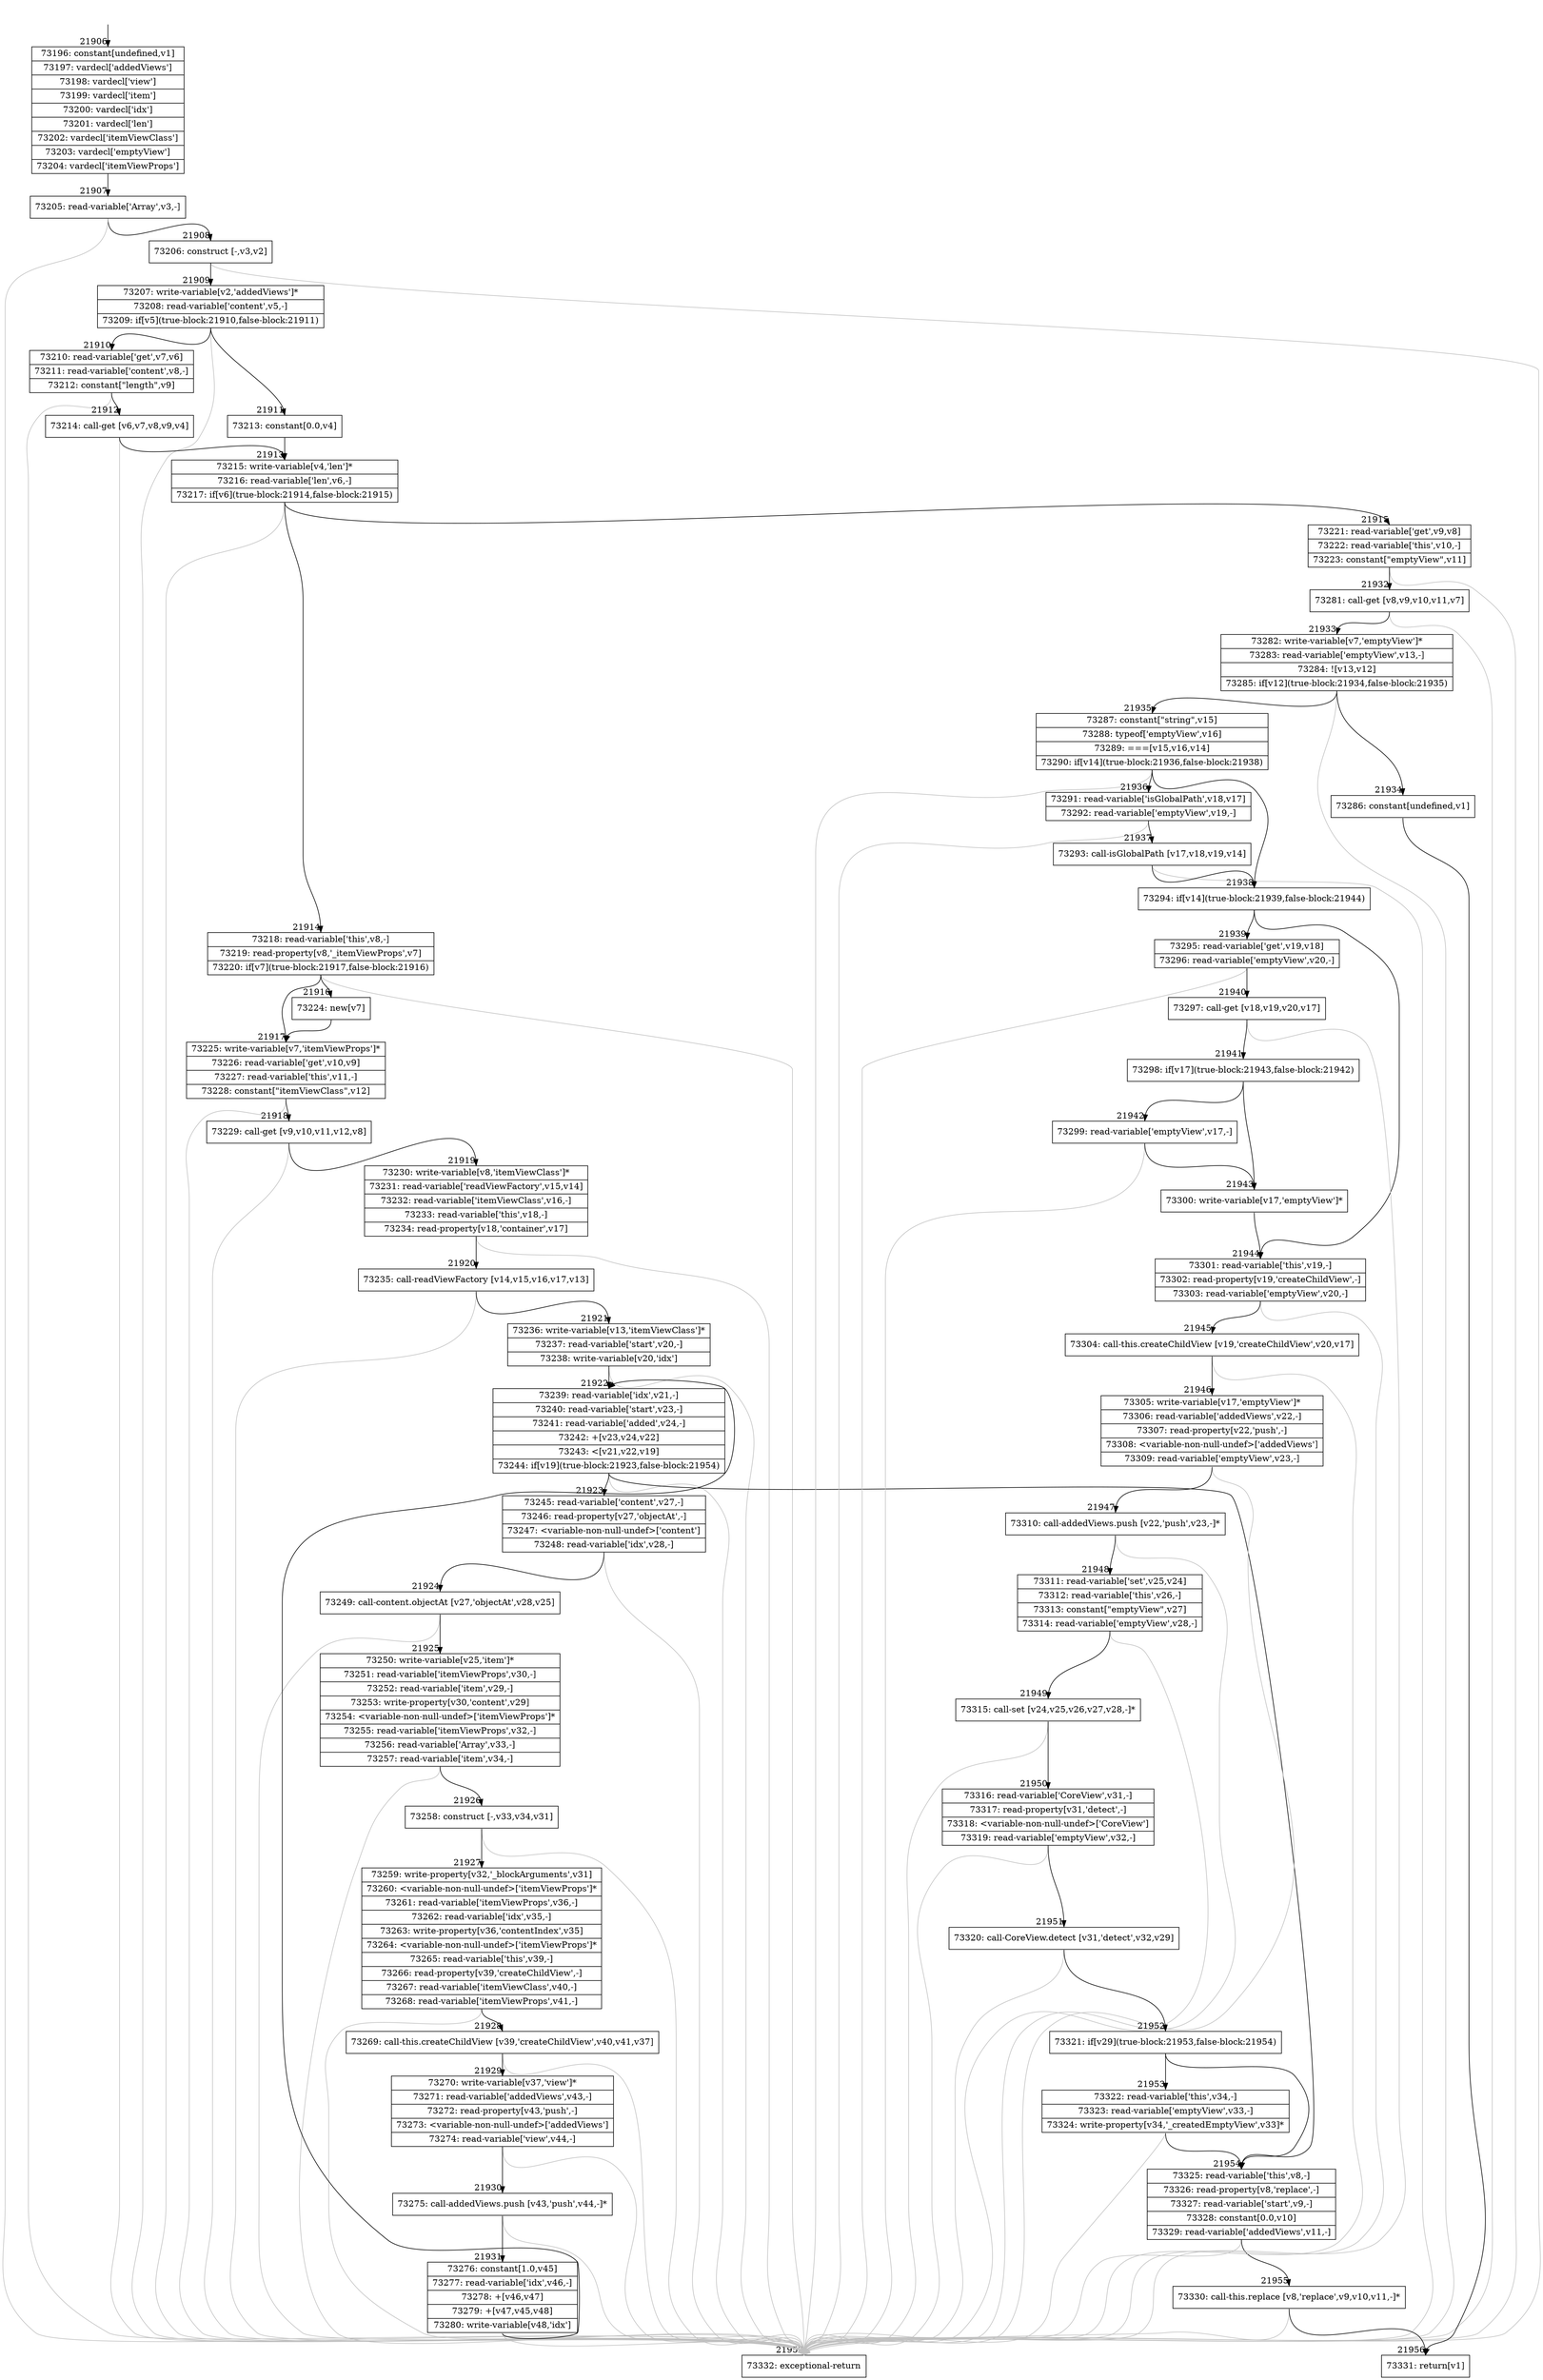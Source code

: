 digraph {
rankdir="TD"
BB_entry1916[shape=none,label=""];
BB_entry1916 -> BB21906 [tailport=s, headport=n, headlabel="    21906"]
BB21906 [shape=record label="{73196: constant[undefined,v1]|73197: vardecl['addedViews']|73198: vardecl['view']|73199: vardecl['item']|73200: vardecl['idx']|73201: vardecl['len']|73202: vardecl['itemViewClass']|73203: vardecl['emptyView']|73204: vardecl['itemViewProps']}" ] 
BB21906 -> BB21907 [tailport=s, headport=n, headlabel="      21907"]
BB21907 [shape=record label="{73205: read-variable['Array',v3,-]}" ] 
BB21907 -> BB21908 [tailport=s, headport=n, headlabel="      21908"]
BB21907 -> BB21957 [tailport=s, headport=n, color=gray, headlabel="      21957"]
BB21908 [shape=record label="{73206: construct [-,v3,v2]}" ] 
BB21908 -> BB21909 [tailport=s, headport=n, headlabel="      21909"]
BB21908 -> BB21957 [tailport=s, headport=n, color=gray]
BB21909 [shape=record label="{73207: write-variable[v2,'addedViews']*|73208: read-variable['content',v5,-]|73209: if[v5](true-block:21910,false-block:21911)}" ] 
BB21909 -> BB21910 [tailport=s, headport=n, headlabel="      21910"]
BB21909 -> BB21911 [tailport=s, headport=n, headlabel="      21911"]
BB21909 -> BB21957 [tailport=s, headport=n, color=gray]
BB21910 [shape=record label="{73210: read-variable['get',v7,v6]|73211: read-variable['content',v8,-]|73212: constant[\"length\",v9]}" ] 
BB21910 -> BB21912 [tailport=s, headport=n, headlabel="      21912"]
BB21910 -> BB21957 [tailport=s, headport=n, color=gray]
BB21911 [shape=record label="{73213: constant[0.0,v4]}" ] 
BB21911 -> BB21913 [tailport=s, headport=n, headlabel="      21913"]
BB21912 [shape=record label="{73214: call-get [v6,v7,v8,v9,v4]}" ] 
BB21912 -> BB21913 [tailport=s, headport=n]
BB21912 -> BB21957 [tailport=s, headport=n, color=gray]
BB21913 [shape=record label="{73215: write-variable[v4,'len']*|73216: read-variable['len',v6,-]|73217: if[v6](true-block:21914,false-block:21915)}" ] 
BB21913 -> BB21914 [tailport=s, headport=n, headlabel="      21914"]
BB21913 -> BB21915 [tailport=s, headport=n, headlabel="      21915"]
BB21913 -> BB21957 [tailport=s, headport=n, color=gray]
BB21914 [shape=record label="{73218: read-variable['this',v8,-]|73219: read-property[v8,'_itemViewProps',v7]|73220: if[v7](true-block:21917,false-block:21916)}" ] 
BB21914 -> BB21917 [tailport=s, headport=n, headlabel="      21917"]
BB21914 -> BB21916 [tailport=s, headport=n, headlabel="      21916"]
BB21914 -> BB21957 [tailport=s, headport=n, color=gray]
BB21915 [shape=record label="{73221: read-variable['get',v9,v8]|73222: read-variable['this',v10,-]|73223: constant[\"emptyView\",v11]}" ] 
BB21915 -> BB21932 [tailport=s, headport=n, headlabel="      21932"]
BB21915 -> BB21957 [tailport=s, headport=n, color=gray]
BB21916 [shape=record label="{73224: new[v7]}" ] 
BB21916 -> BB21917 [tailport=s, headport=n]
BB21917 [shape=record label="{73225: write-variable[v7,'itemViewProps']*|73226: read-variable['get',v10,v9]|73227: read-variable['this',v11,-]|73228: constant[\"itemViewClass\",v12]}" ] 
BB21917 -> BB21918 [tailport=s, headport=n, headlabel="      21918"]
BB21917 -> BB21957 [tailport=s, headport=n, color=gray]
BB21918 [shape=record label="{73229: call-get [v9,v10,v11,v12,v8]}" ] 
BB21918 -> BB21919 [tailport=s, headport=n, headlabel="      21919"]
BB21918 -> BB21957 [tailport=s, headport=n, color=gray]
BB21919 [shape=record label="{73230: write-variable[v8,'itemViewClass']*|73231: read-variable['readViewFactory',v15,v14]|73232: read-variable['itemViewClass',v16,-]|73233: read-variable['this',v18,-]|73234: read-property[v18,'container',v17]}" ] 
BB21919 -> BB21920 [tailport=s, headport=n, headlabel="      21920"]
BB21919 -> BB21957 [tailport=s, headport=n, color=gray]
BB21920 [shape=record label="{73235: call-readViewFactory [v14,v15,v16,v17,v13]}" ] 
BB21920 -> BB21921 [tailport=s, headport=n, headlabel="      21921"]
BB21920 -> BB21957 [tailport=s, headport=n, color=gray]
BB21921 [shape=record label="{73236: write-variable[v13,'itemViewClass']*|73237: read-variable['start',v20,-]|73238: write-variable[v20,'idx']}" ] 
BB21921 -> BB21922 [tailport=s, headport=n, headlabel="      21922"]
BB21921 -> BB21957 [tailport=s, headport=n, color=gray]
BB21922 [shape=record label="{73239: read-variable['idx',v21,-]|73240: read-variable['start',v23,-]|73241: read-variable['added',v24,-]|73242: +[v23,v24,v22]|73243: \<[v21,v22,v19]|73244: if[v19](true-block:21923,false-block:21954)}" ] 
BB21922 -> BB21923 [tailport=s, headport=n, headlabel="      21923"]
BB21922 -> BB21954 [tailport=s, headport=n, headlabel="      21954"]
BB21922 -> BB21957 [tailport=s, headport=n, color=gray]
BB21923 [shape=record label="{73245: read-variable['content',v27,-]|73246: read-property[v27,'objectAt',-]|73247: \<variable-non-null-undef\>['content']|73248: read-variable['idx',v28,-]}" ] 
BB21923 -> BB21924 [tailport=s, headport=n, headlabel="      21924"]
BB21923 -> BB21957 [tailport=s, headport=n, color=gray]
BB21924 [shape=record label="{73249: call-content.objectAt [v27,'objectAt',v28,v25]}" ] 
BB21924 -> BB21925 [tailport=s, headport=n, headlabel="      21925"]
BB21924 -> BB21957 [tailport=s, headport=n, color=gray]
BB21925 [shape=record label="{73250: write-variable[v25,'item']*|73251: read-variable['itemViewProps',v30,-]|73252: read-variable['item',v29,-]|73253: write-property[v30,'content',v29]|73254: \<variable-non-null-undef\>['itemViewProps']*|73255: read-variable['itemViewProps',v32,-]|73256: read-variable['Array',v33,-]|73257: read-variable['item',v34,-]}" ] 
BB21925 -> BB21926 [tailport=s, headport=n, headlabel="      21926"]
BB21925 -> BB21957 [tailport=s, headport=n, color=gray]
BB21926 [shape=record label="{73258: construct [-,v33,v34,v31]}" ] 
BB21926 -> BB21927 [tailport=s, headport=n, headlabel="      21927"]
BB21926 -> BB21957 [tailport=s, headport=n, color=gray]
BB21927 [shape=record label="{73259: write-property[v32,'_blockArguments',v31]|73260: \<variable-non-null-undef\>['itemViewProps']*|73261: read-variable['itemViewProps',v36,-]|73262: read-variable['idx',v35,-]|73263: write-property[v36,'contentIndex',v35]|73264: \<variable-non-null-undef\>['itemViewProps']*|73265: read-variable['this',v39,-]|73266: read-property[v39,'createChildView',-]|73267: read-variable['itemViewClass',v40,-]|73268: read-variable['itemViewProps',v41,-]}" ] 
BB21927 -> BB21928 [tailport=s, headport=n, headlabel="      21928"]
BB21927 -> BB21957 [tailport=s, headport=n, color=gray]
BB21928 [shape=record label="{73269: call-this.createChildView [v39,'createChildView',v40,v41,v37]}" ] 
BB21928 -> BB21929 [tailport=s, headport=n, headlabel="      21929"]
BB21928 -> BB21957 [tailport=s, headport=n, color=gray]
BB21929 [shape=record label="{73270: write-variable[v37,'view']*|73271: read-variable['addedViews',v43,-]|73272: read-property[v43,'push',-]|73273: \<variable-non-null-undef\>['addedViews']|73274: read-variable['view',v44,-]}" ] 
BB21929 -> BB21930 [tailport=s, headport=n, headlabel="      21930"]
BB21929 -> BB21957 [tailport=s, headport=n, color=gray]
BB21930 [shape=record label="{73275: call-addedViews.push [v43,'push',v44,-]*}" ] 
BB21930 -> BB21931 [tailport=s, headport=n, headlabel="      21931"]
BB21930 -> BB21957 [tailport=s, headport=n, color=gray]
BB21931 [shape=record label="{73276: constant[1.0,v45]|73277: read-variable['idx',v46,-]|73278: +[v46,v47]|73279: +[v47,v45,v48]|73280: write-variable[v48,'idx']}" ] 
BB21931 -> BB21922 [tailport=s, headport=n]
BB21931 -> BB21957 [tailport=s, headport=n, color=gray]
BB21932 [shape=record label="{73281: call-get [v8,v9,v10,v11,v7]}" ] 
BB21932 -> BB21933 [tailport=s, headport=n, headlabel="      21933"]
BB21932 -> BB21957 [tailport=s, headport=n, color=gray]
BB21933 [shape=record label="{73282: write-variable[v7,'emptyView']*|73283: read-variable['emptyView',v13,-]|73284: ![v13,v12]|73285: if[v12](true-block:21934,false-block:21935)}" ] 
BB21933 -> BB21934 [tailport=s, headport=n, headlabel="      21934"]
BB21933 -> BB21935 [tailport=s, headport=n, headlabel="      21935"]
BB21933 -> BB21957 [tailport=s, headport=n, color=gray]
BB21934 [shape=record label="{73286: constant[undefined,v1]}" ] 
BB21934 -> BB21956 [tailport=s, headport=n, headlabel="      21956"]
BB21935 [shape=record label="{73287: constant[\"string\",v15]|73288: typeof['emptyView',v16]|73289: ===[v15,v16,v14]|73290: if[v14](true-block:21936,false-block:21938)}" ] 
BB21935 -> BB21938 [tailport=s, headport=n, headlabel="      21938"]
BB21935 -> BB21936 [tailport=s, headport=n, headlabel="      21936"]
BB21935 -> BB21957 [tailport=s, headport=n, color=gray]
BB21936 [shape=record label="{73291: read-variable['isGlobalPath',v18,v17]|73292: read-variable['emptyView',v19,-]}" ] 
BB21936 -> BB21937 [tailport=s, headport=n, headlabel="      21937"]
BB21936 -> BB21957 [tailport=s, headport=n, color=gray]
BB21937 [shape=record label="{73293: call-isGlobalPath [v17,v18,v19,v14]}" ] 
BB21937 -> BB21938 [tailport=s, headport=n]
BB21937 -> BB21957 [tailport=s, headport=n, color=gray]
BB21938 [shape=record label="{73294: if[v14](true-block:21939,false-block:21944)}" ] 
BB21938 -> BB21939 [tailport=s, headport=n, headlabel="      21939"]
BB21938 -> BB21944 [tailport=s, headport=n, headlabel="      21944"]
BB21939 [shape=record label="{73295: read-variable['get',v19,v18]|73296: read-variable['emptyView',v20,-]}" ] 
BB21939 -> BB21940 [tailport=s, headport=n, headlabel="      21940"]
BB21939 -> BB21957 [tailport=s, headport=n, color=gray]
BB21940 [shape=record label="{73297: call-get [v18,v19,v20,v17]}" ] 
BB21940 -> BB21941 [tailport=s, headport=n, headlabel="      21941"]
BB21940 -> BB21957 [tailport=s, headport=n, color=gray]
BB21941 [shape=record label="{73298: if[v17](true-block:21943,false-block:21942)}" ] 
BB21941 -> BB21943 [tailport=s, headport=n, headlabel="      21943"]
BB21941 -> BB21942 [tailport=s, headport=n, headlabel="      21942"]
BB21942 [shape=record label="{73299: read-variable['emptyView',v17,-]}" ] 
BB21942 -> BB21943 [tailport=s, headport=n]
BB21942 -> BB21957 [tailport=s, headport=n, color=gray]
BB21943 [shape=record label="{73300: write-variable[v17,'emptyView']*}" ] 
BB21943 -> BB21944 [tailport=s, headport=n]
BB21944 [shape=record label="{73301: read-variable['this',v19,-]|73302: read-property[v19,'createChildView',-]|73303: read-variable['emptyView',v20,-]}" ] 
BB21944 -> BB21945 [tailport=s, headport=n, headlabel="      21945"]
BB21944 -> BB21957 [tailport=s, headport=n, color=gray]
BB21945 [shape=record label="{73304: call-this.createChildView [v19,'createChildView',v20,v17]}" ] 
BB21945 -> BB21946 [tailport=s, headport=n, headlabel="      21946"]
BB21945 -> BB21957 [tailport=s, headport=n, color=gray]
BB21946 [shape=record label="{73305: write-variable[v17,'emptyView']*|73306: read-variable['addedViews',v22,-]|73307: read-property[v22,'push',-]|73308: \<variable-non-null-undef\>['addedViews']|73309: read-variable['emptyView',v23,-]}" ] 
BB21946 -> BB21947 [tailport=s, headport=n, headlabel="      21947"]
BB21946 -> BB21957 [tailport=s, headport=n, color=gray]
BB21947 [shape=record label="{73310: call-addedViews.push [v22,'push',v23,-]*}" ] 
BB21947 -> BB21948 [tailport=s, headport=n, headlabel="      21948"]
BB21947 -> BB21957 [tailport=s, headport=n, color=gray]
BB21948 [shape=record label="{73311: read-variable['set',v25,v24]|73312: read-variable['this',v26,-]|73313: constant[\"emptyView\",v27]|73314: read-variable['emptyView',v28,-]}" ] 
BB21948 -> BB21949 [tailport=s, headport=n, headlabel="      21949"]
BB21948 -> BB21957 [tailport=s, headport=n, color=gray]
BB21949 [shape=record label="{73315: call-set [v24,v25,v26,v27,v28,-]*}" ] 
BB21949 -> BB21950 [tailport=s, headport=n, headlabel="      21950"]
BB21949 -> BB21957 [tailport=s, headport=n, color=gray]
BB21950 [shape=record label="{73316: read-variable['CoreView',v31,-]|73317: read-property[v31,'detect',-]|73318: \<variable-non-null-undef\>['CoreView']|73319: read-variable['emptyView',v32,-]}" ] 
BB21950 -> BB21951 [tailport=s, headport=n, headlabel="      21951"]
BB21950 -> BB21957 [tailport=s, headport=n, color=gray]
BB21951 [shape=record label="{73320: call-CoreView.detect [v31,'detect',v32,v29]}" ] 
BB21951 -> BB21952 [tailport=s, headport=n, headlabel="      21952"]
BB21951 -> BB21957 [tailport=s, headport=n, color=gray]
BB21952 [shape=record label="{73321: if[v29](true-block:21953,false-block:21954)}" ] 
BB21952 -> BB21953 [tailport=s, headport=n, headlabel="      21953"]
BB21952 -> BB21954 [tailport=s, headport=n]
BB21953 [shape=record label="{73322: read-variable['this',v34,-]|73323: read-variable['emptyView',v33,-]|73324: write-property[v34,'_createdEmptyView',v33]*}" ] 
BB21953 -> BB21954 [tailport=s, headport=n]
BB21953 -> BB21957 [tailport=s, headport=n, color=gray]
BB21954 [shape=record label="{73325: read-variable['this',v8,-]|73326: read-property[v8,'replace',-]|73327: read-variable['start',v9,-]|73328: constant[0.0,v10]|73329: read-variable['addedViews',v11,-]}" ] 
BB21954 -> BB21955 [tailport=s, headport=n, headlabel="      21955"]
BB21954 -> BB21957 [tailport=s, headport=n, color=gray]
BB21955 [shape=record label="{73330: call-this.replace [v8,'replace',v9,v10,v11,-]*}" ] 
BB21955 -> BB21956 [tailport=s, headport=n]
BB21955 -> BB21957 [tailport=s, headport=n, color=gray]
BB21956 [shape=record label="{73331: return[v1]}" ] 
BB21957 [shape=record label="{73332: exceptional-return}" ] 
//#$~ 41221
}
